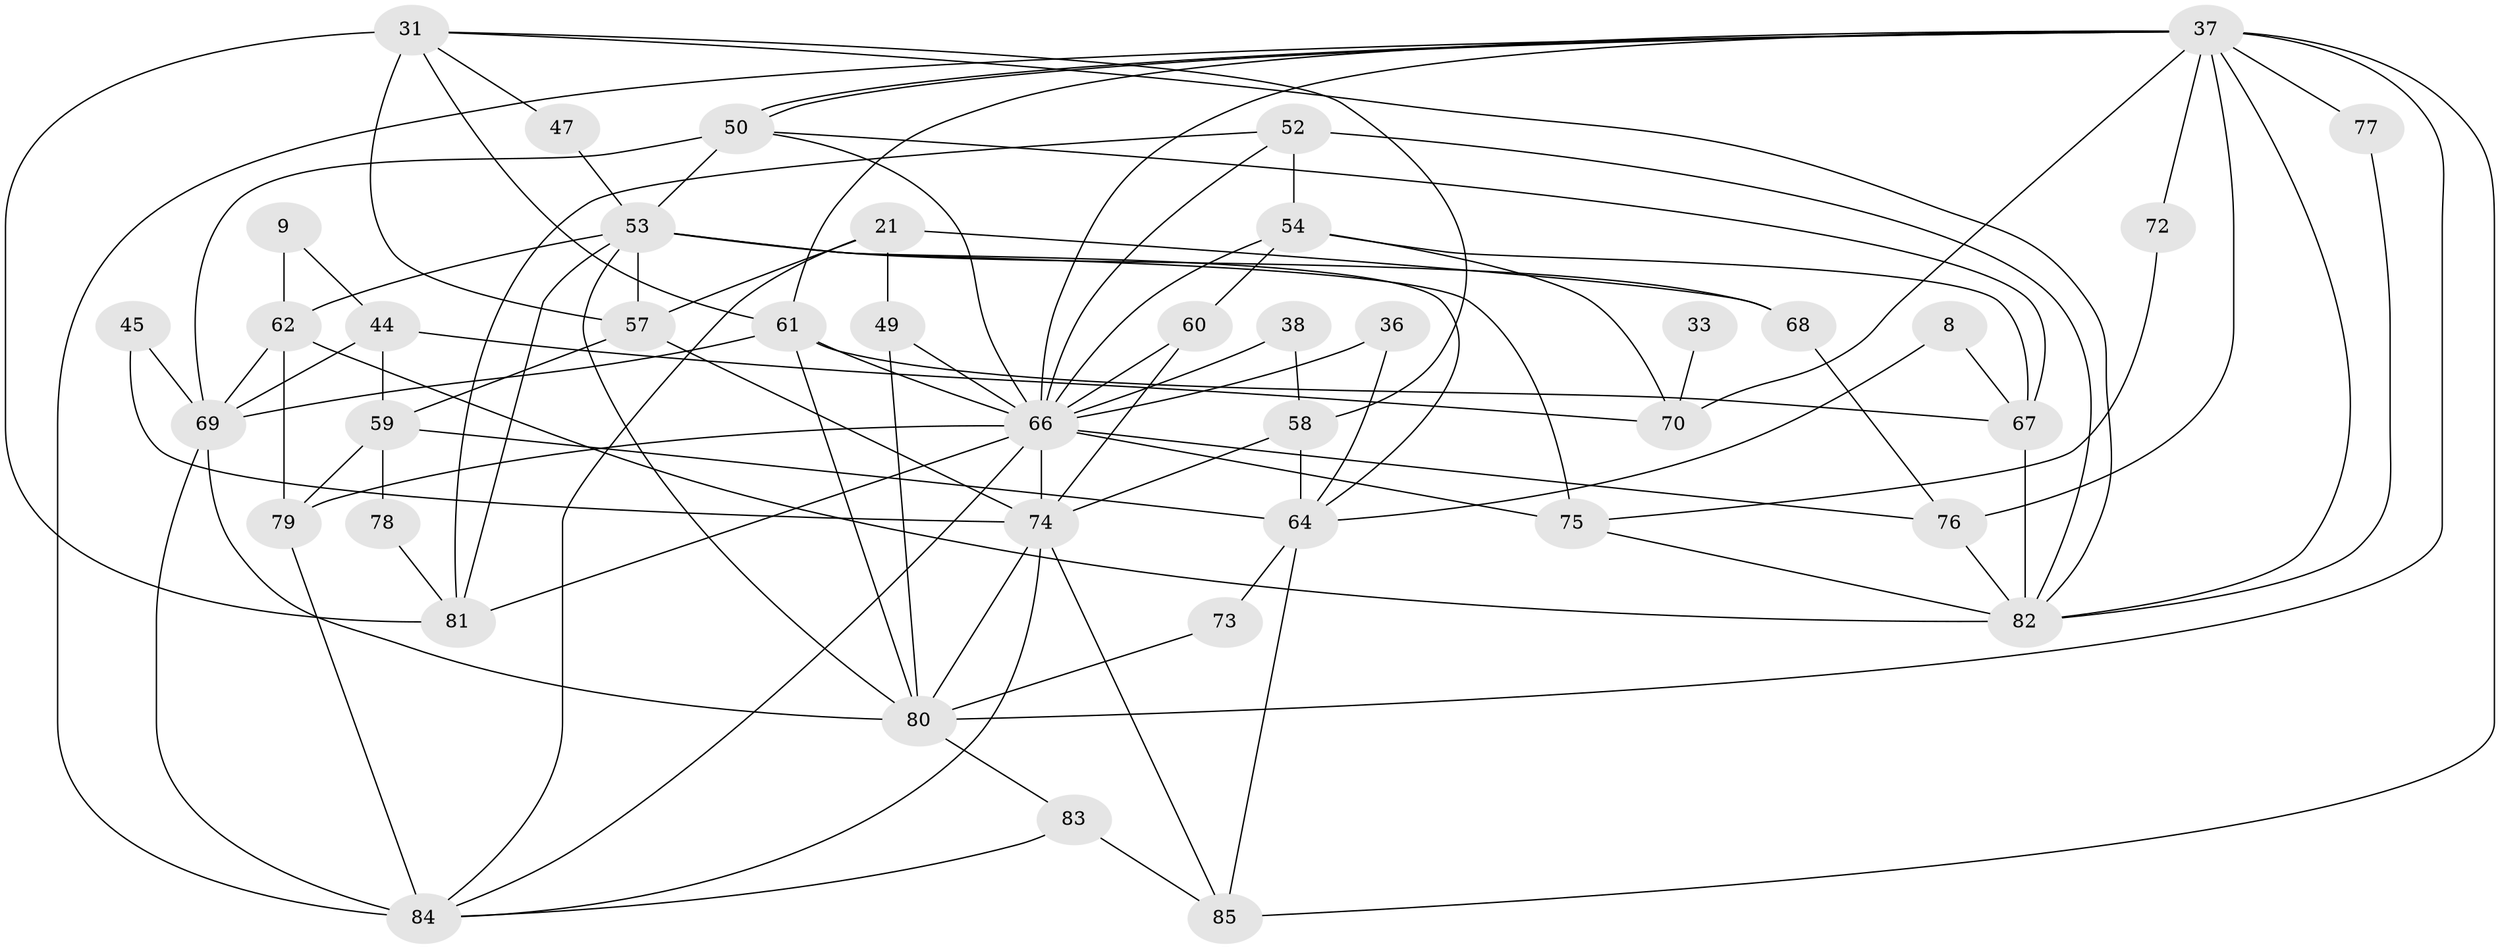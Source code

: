 // original degree distribution, {3: 0.23529411764705882, 4: 0.2235294117647059, 2: 0.17647058823529413, 6: 0.12941176470588237, 5: 0.2, 7: 0.011764705882352941, 8: 0.023529411764705882}
// Generated by graph-tools (version 1.1) at 2025/50/03/09/25 04:50:46]
// undirected, 42 vertices, 99 edges
graph export_dot {
graph [start="1"]
  node [color=gray90,style=filled];
  8;
  9;
  21;
  31;
  33;
  36;
  37 [super="+29"];
  38;
  44;
  45;
  47;
  49;
  50 [super="+20"];
  52;
  53 [super="+51+3"];
  54 [super="+18"];
  57 [super="+55"];
  58 [super="+30"];
  59 [super="+15"];
  60 [super="+43"];
  61 [super="+24"];
  62 [super="+40"];
  64 [super="+16"];
  66 [super="+28+42+56"];
  67 [super="+17"];
  68;
  69 [super="+46"];
  70 [super="+25"];
  72;
  73;
  74 [super="+41"];
  75 [super="+10+65"];
  76 [super="+19"];
  77;
  78;
  79 [super="+71"];
  80 [super="+2+35"];
  81 [super="+4"];
  82 [super="+48+23"];
  83 [super="+14"];
  84 [super="+11+63"];
  85;
  8 -- 67;
  8 -- 64;
  9 -- 44;
  9 -- 62;
  21 -- 49;
  21 -- 57 [weight=2];
  21 -- 68;
  21 -- 84;
  31 -- 81 [weight=2];
  31 -- 47;
  31 -- 61 [weight=2];
  31 -- 57;
  31 -- 82;
  31 -- 58;
  33 -- 70 [weight=2];
  36 -- 64;
  36 -- 66;
  37 -- 50;
  37 -- 50;
  37 -- 76 [weight=3];
  37 -- 77;
  37 -- 80 [weight=2];
  37 -- 70;
  37 -- 72;
  37 -- 84 [weight=2];
  37 -- 85;
  37 -- 61;
  37 -- 82;
  37 -- 66;
  38 -- 58;
  38 -- 66;
  44 -- 59;
  44 -- 70 [weight=2];
  44 -- 69;
  45 -- 69;
  45 -- 74;
  47 -- 53;
  49 -- 80;
  49 -- 66;
  50 -- 53;
  50 -- 69;
  50 -- 67;
  50 -- 66;
  52 -- 66;
  52 -- 54 [weight=2];
  52 -- 81;
  52 -- 82;
  53 -- 81 [weight=2];
  53 -- 80 [weight=2];
  53 -- 57;
  53 -- 68;
  53 -- 75 [weight=2];
  53 -- 64;
  53 -- 62;
  54 -- 60;
  54 -- 67 [weight=2];
  54 -- 70;
  54 -- 66;
  57 -- 59;
  57 -- 74;
  58 -- 64 [weight=2];
  58 -- 74;
  59 -- 64;
  59 -- 78;
  59 -- 79;
  60 -- 74 [weight=2];
  60 -- 66;
  61 -- 69;
  61 -- 67;
  61 -- 66 [weight=2];
  61 -- 80 [weight=2];
  62 -- 82;
  62 -- 69;
  62 -- 79;
  64 -- 85;
  64 -- 73;
  66 -- 74 [weight=2];
  66 -- 75 [weight=3];
  66 -- 79 [weight=2];
  66 -- 76;
  66 -- 81;
  66 -- 84;
  67 -- 82 [weight=3];
  68 -- 76;
  69 -- 80;
  69 -- 84;
  72 -- 75;
  73 -- 80;
  74 -- 85;
  74 -- 80;
  74 -- 84;
  75 -- 82 [weight=2];
  76 -- 82;
  77 -- 82;
  78 -- 81;
  79 -- 84 [weight=2];
  80 -- 83;
  83 -- 84 [weight=2];
  83 -- 85;
}
